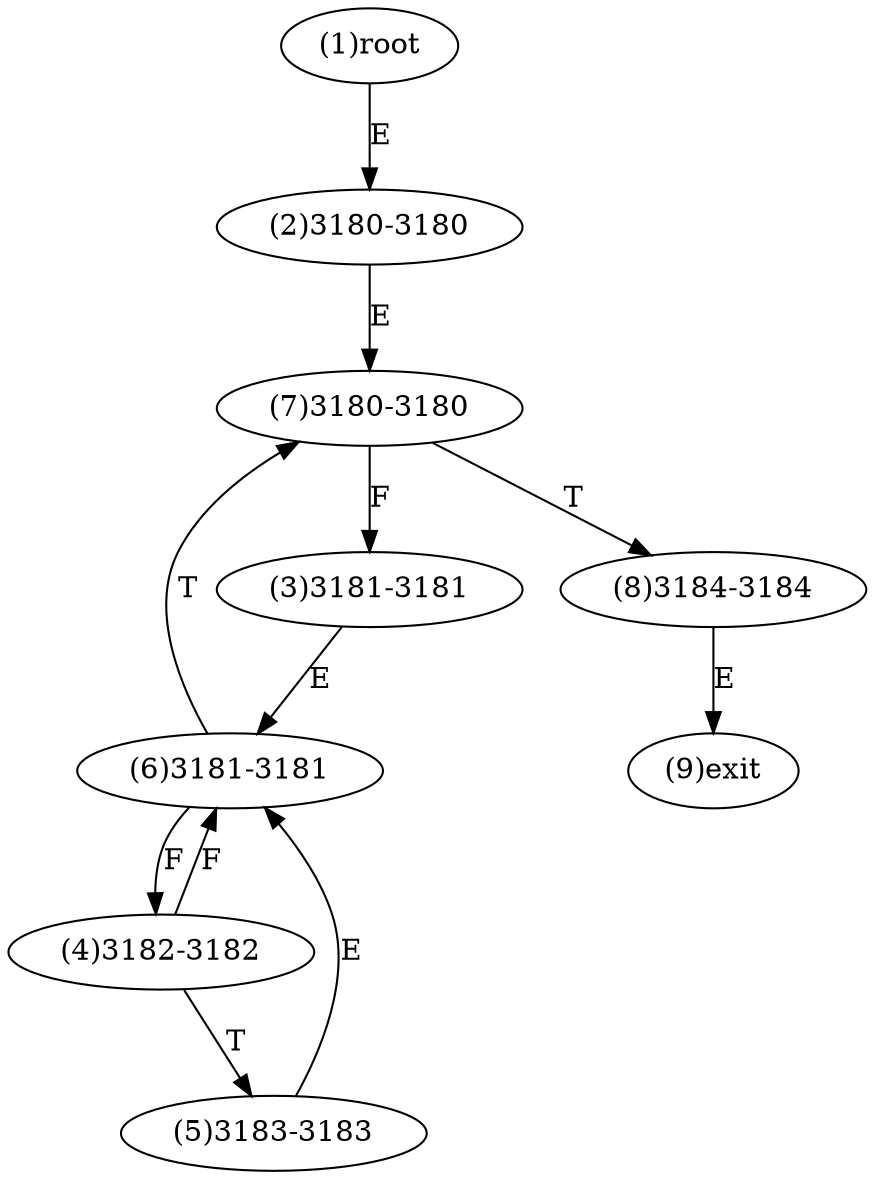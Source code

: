 digraph "" { 
1[ label="(1)root"];
2[ label="(2)3180-3180"];
3[ label="(3)3181-3181"];
4[ label="(4)3182-3182"];
5[ label="(5)3183-3183"];
6[ label="(6)3181-3181"];
7[ label="(7)3180-3180"];
8[ label="(8)3184-3184"];
9[ label="(9)exit"];
1->2[ label="E"];
2->7[ label="E"];
3->6[ label="E"];
4->6[ label="F"];
4->5[ label="T"];
5->6[ label="E"];
6->4[ label="F"];
6->7[ label="T"];
7->3[ label="F"];
7->8[ label="T"];
8->9[ label="E"];
}
